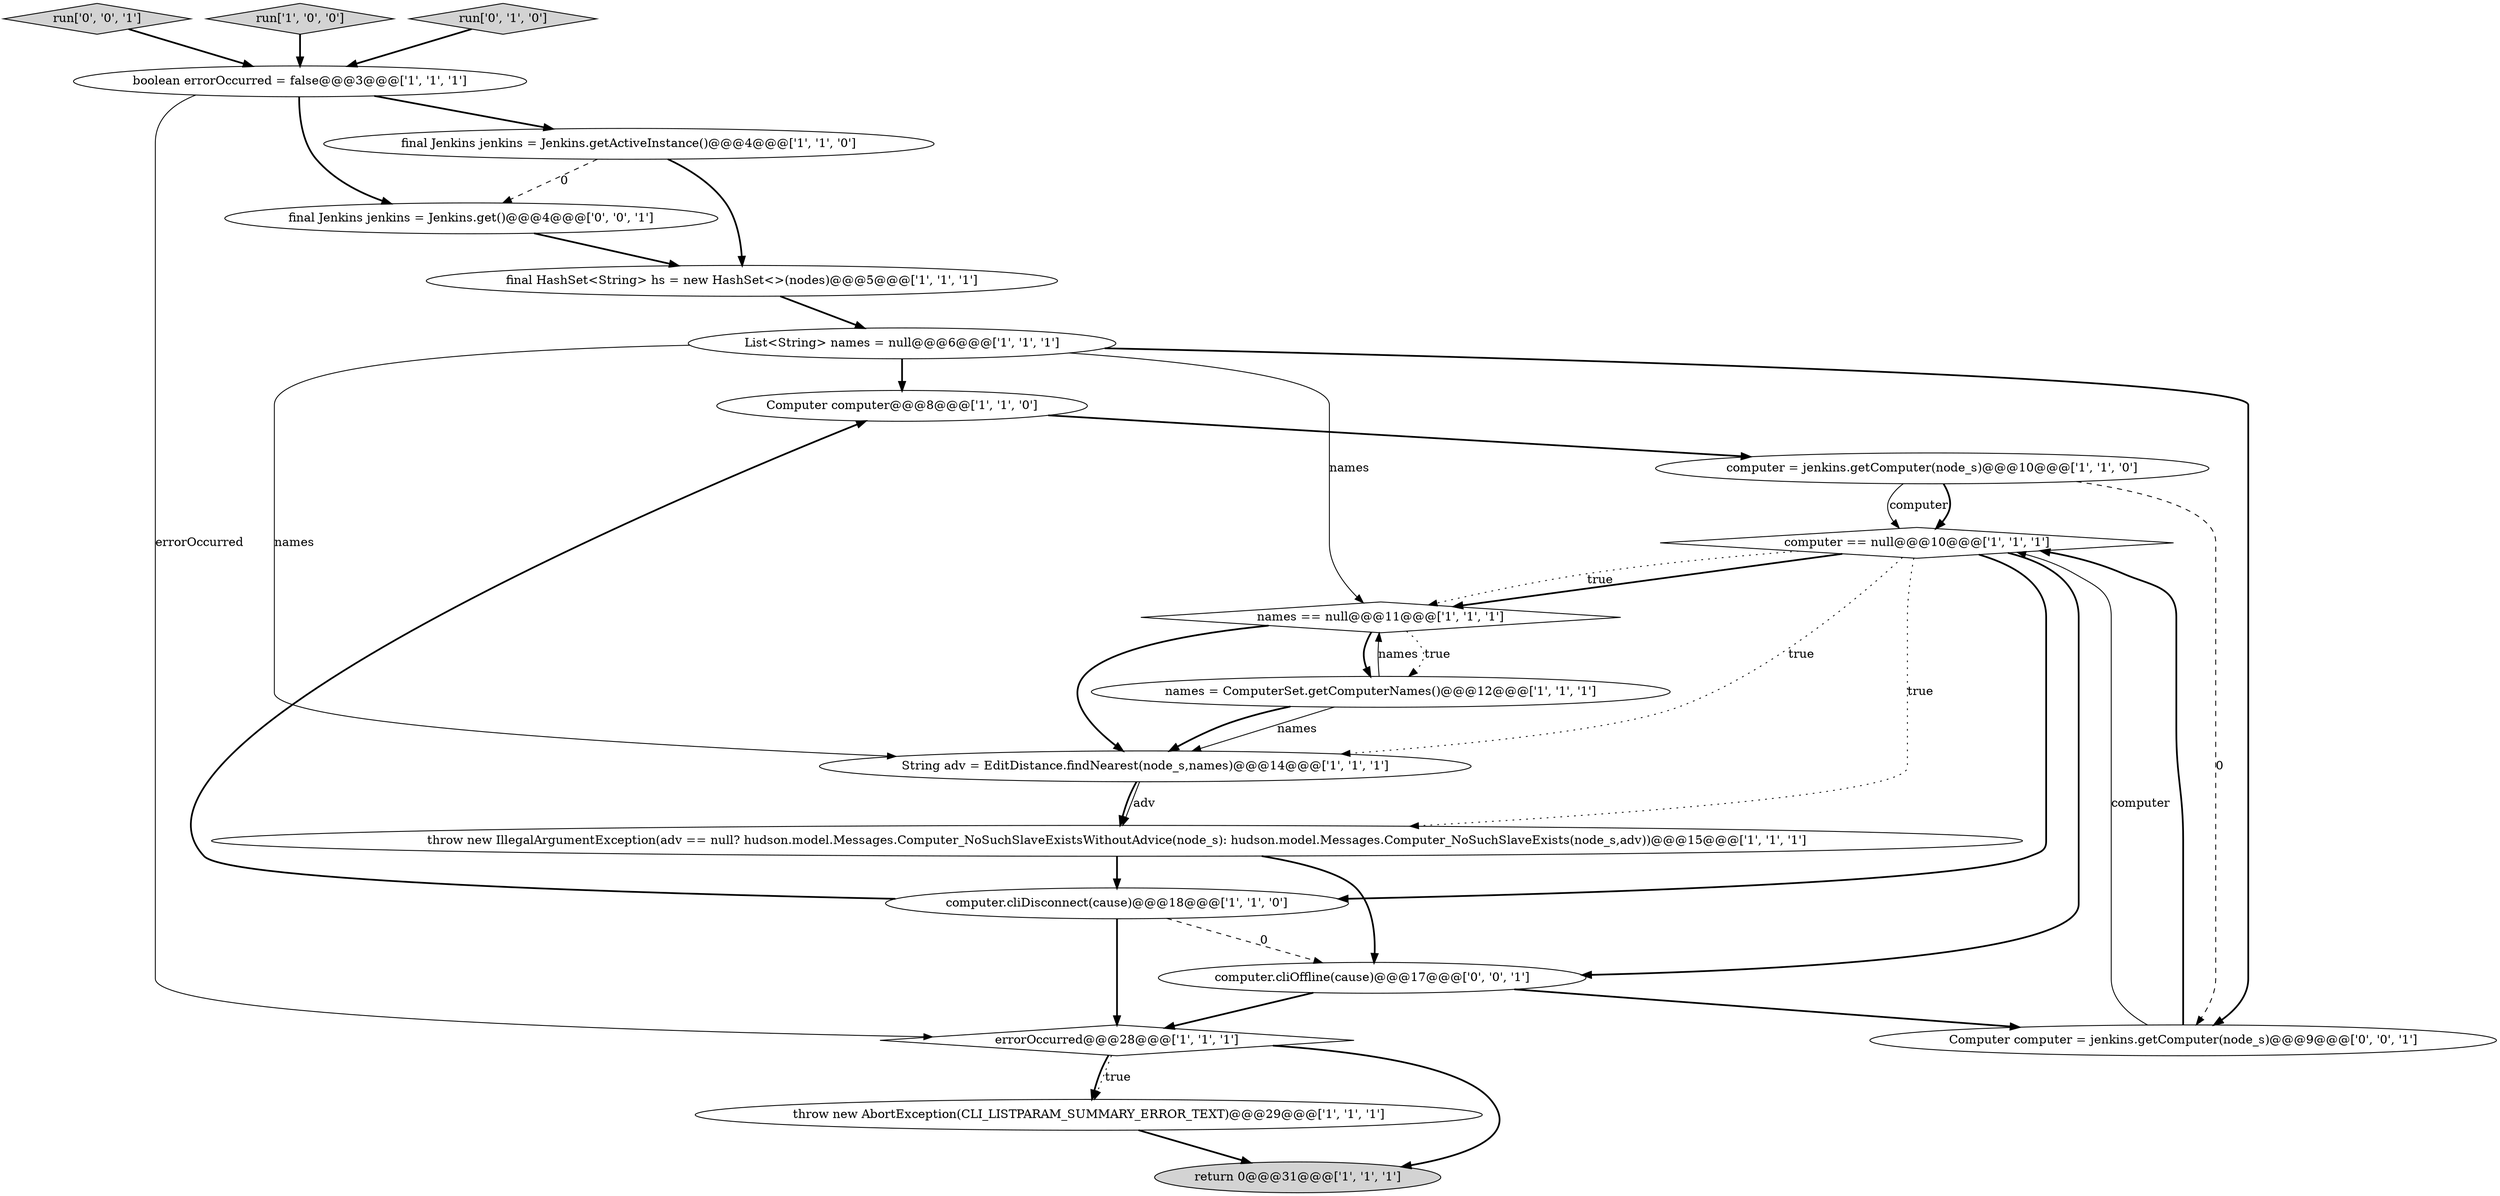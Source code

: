 digraph {
0 [style = filled, label = "Computer computer@@@8@@@['1', '1', '0']", fillcolor = white, shape = ellipse image = "AAA0AAABBB1BBB"];
8 [style = filled, label = "throw new AbortException(CLI_LISTPARAM_SUMMARY_ERROR_TEXT)@@@29@@@['1', '1', '1']", fillcolor = white, shape = ellipse image = "AAA0AAABBB1BBB"];
17 [style = filled, label = "final Jenkins jenkins = Jenkins.get()@@@4@@@['0', '0', '1']", fillcolor = white, shape = ellipse image = "AAA0AAABBB3BBB"];
18 [style = filled, label = "run['0', '0', '1']", fillcolor = lightgray, shape = diamond image = "AAA0AAABBB3BBB"];
15 [style = filled, label = "computer.cliDisconnect(cause)@@@18@@@['1', '1', '0']", fillcolor = white, shape = ellipse image = "AAA0AAABBB1BBB"];
10 [style = filled, label = "computer == null@@@10@@@['1', '1', '1']", fillcolor = white, shape = diamond image = "AAA0AAABBB1BBB"];
1 [style = filled, label = "errorOccurred@@@28@@@['1', '1', '1']", fillcolor = white, shape = diamond image = "AAA0AAABBB1BBB"];
2 [style = filled, label = "run['1', '0', '0']", fillcolor = lightgray, shape = diamond image = "AAA0AAABBB1BBB"];
5 [style = filled, label = "names == null@@@11@@@['1', '1', '1']", fillcolor = white, shape = diamond image = "AAA0AAABBB1BBB"];
13 [style = filled, label = "final Jenkins jenkins = Jenkins.getActiveInstance()@@@4@@@['1', '1', '0']", fillcolor = white, shape = ellipse image = "AAA0AAABBB1BBB"];
11 [style = filled, label = "names = ComputerSet.getComputerNames()@@@12@@@['1', '1', '1']", fillcolor = white, shape = ellipse image = "AAA0AAABBB1BBB"];
12 [style = filled, label = "throw new IllegalArgumentException(adv == null? hudson.model.Messages.Computer_NoSuchSlaveExistsWithoutAdvice(node_s): hudson.model.Messages.Computer_NoSuchSlaveExists(node_s,adv))@@@15@@@['1', '1', '1']", fillcolor = white, shape = ellipse image = "AAA0AAABBB1BBB"];
4 [style = filled, label = "String adv = EditDistance.findNearest(node_s,names)@@@14@@@['1', '1', '1']", fillcolor = white, shape = ellipse image = "AAA0AAABBB1BBB"];
19 [style = filled, label = "computer.cliOffline(cause)@@@17@@@['0', '0', '1']", fillcolor = white, shape = ellipse image = "AAA0AAABBB3BBB"];
6 [style = filled, label = "return 0@@@31@@@['1', '1', '1']", fillcolor = lightgray, shape = ellipse image = "AAA0AAABBB1BBB"];
9 [style = filled, label = "boolean errorOccurred = false@@@3@@@['1', '1', '1']", fillcolor = white, shape = ellipse image = "AAA0AAABBB1BBB"];
16 [style = filled, label = "run['0', '1', '0']", fillcolor = lightgray, shape = diamond image = "AAA0AAABBB2BBB"];
20 [style = filled, label = "Computer computer = jenkins.getComputer(node_s)@@@9@@@['0', '0', '1']", fillcolor = white, shape = ellipse image = "AAA0AAABBB3BBB"];
14 [style = filled, label = "computer = jenkins.getComputer(node_s)@@@10@@@['1', '1', '0']", fillcolor = white, shape = ellipse image = "AAA0AAABBB1BBB"];
7 [style = filled, label = "List<String> names = null@@@6@@@['1', '1', '1']", fillcolor = white, shape = ellipse image = "AAA0AAABBB1BBB"];
3 [style = filled, label = "final HashSet<String> hs = new HashSet<>(nodes)@@@5@@@['1', '1', '1']", fillcolor = white, shape = ellipse image = "AAA0AAABBB1BBB"];
7->4 [style = solid, label="names"];
11->4 [style = bold, label=""];
5->11 [style = dotted, label="true"];
15->1 [style = bold, label=""];
1->8 [style = dotted, label="true"];
20->10 [style = bold, label=""];
20->10 [style = solid, label="computer"];
19->1 [style = bold, label=""];
10->12 [style = dotted, label="true"];
13->17 [style = dashed, label="0"];
12->15 [style = bold, label=""];
19->20 [style = bold, label=""];
1->8 [style = bold, label=""];
9->13 [style = bold, label=""];
14->10 [style = solid, label="computer"];
11->4 [style = solid, label="names"];
8->6 [style = bold, label=""];
17->3 [style = bold, label=""];
7->20 [style = bold, label=""];
7->5 [style = solid, label="names"];
3->7 [style = bold, label=""];
1->6 [style = bold, label=""];
5->4 [style = bold, label=""];
10->19 [style = bold, label=""];
15->19 [style = dashed, label="0"];
2->9 [style = bold, label=""];
18->9 [style = bold, label=""];
15->0 [style = bold, label=""];
9->1 [style = solid, label="errorOccurred"];
5->11 [style = bold, label=""];
10->4 [style = dotted, label="true"];
9->17 [style = bold, label=""];
14->20 [style = dashed, label="0"];
4->12 [style = solid, label="adv"];
7->0 [style = bold, label=""];
12->19 [style = bold, label=""];
11->5 [style = solid, label="names"];
4->12 [style = bold, label=""];
13->3 [style = bold, label=""];
10->15 [style = bold, label=""];
0->14 [style = bold, label=""];
14->10 [style = bold, label=""];
10->5 [style = bold, label=""];
10->5 [style = dotted, label="true"];
16->9 [style = bold, label=""];
}
